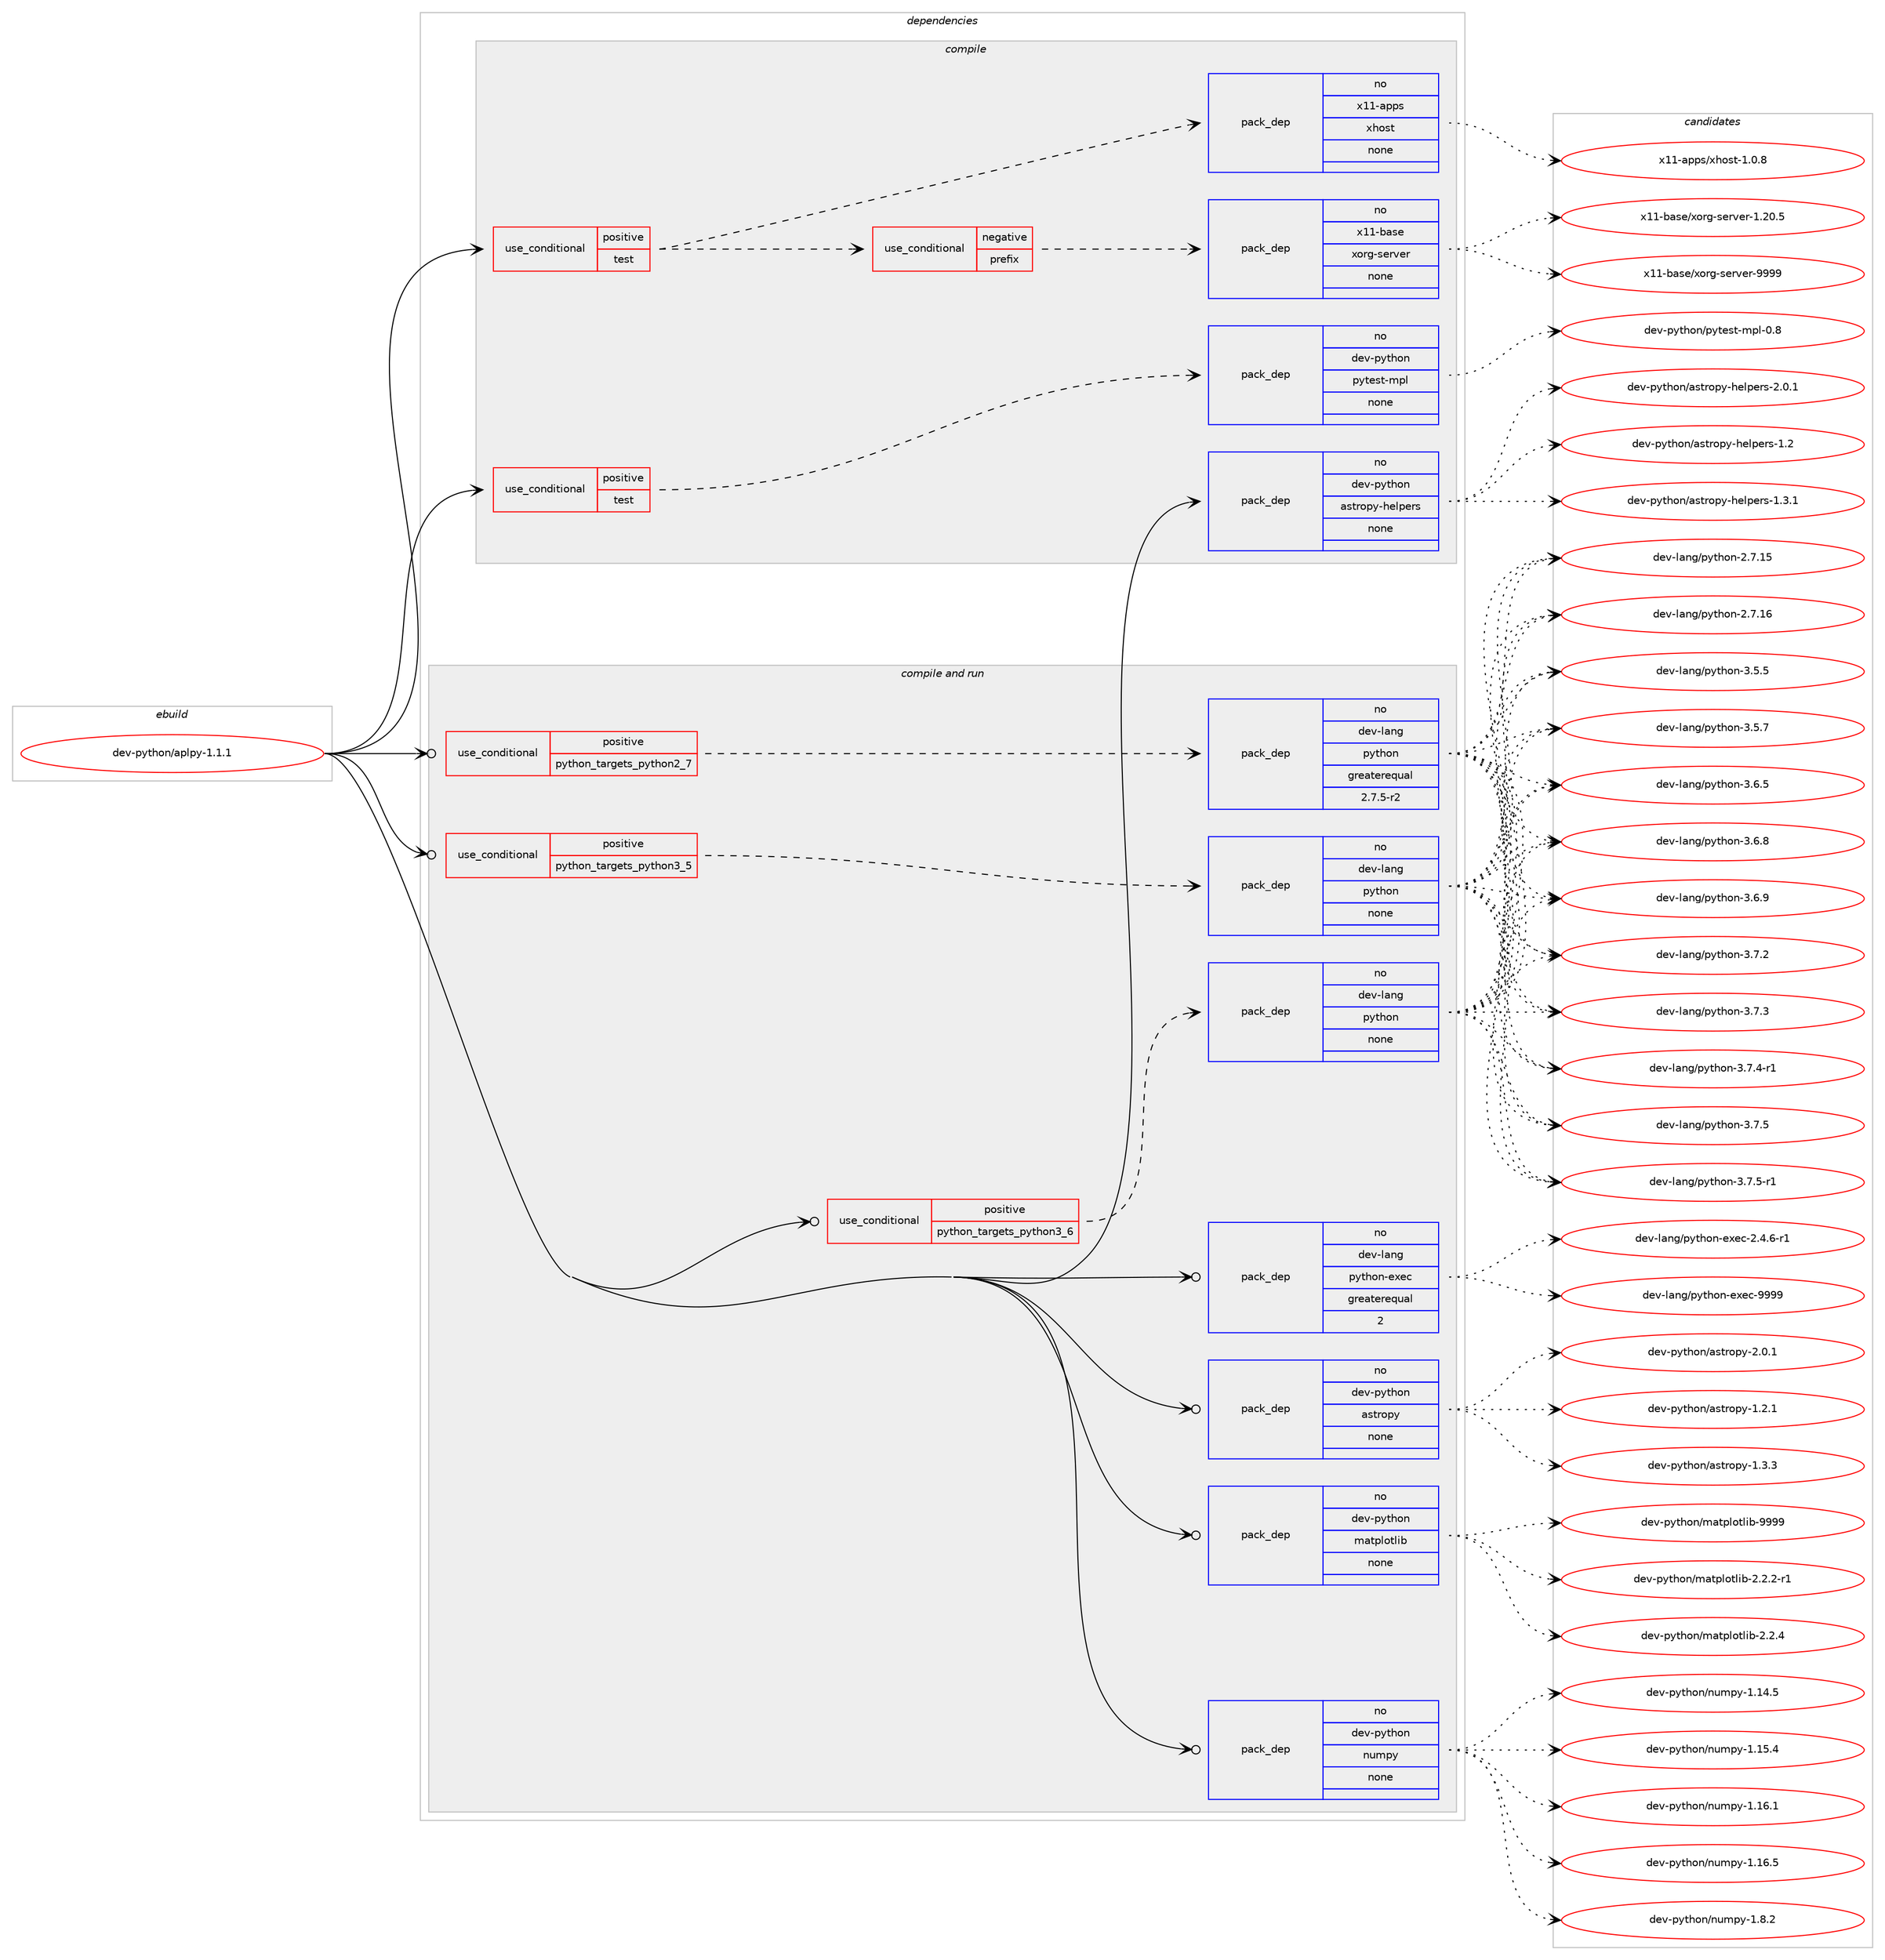 digraph prolog {

# *************
# Graph options
# *************

newrank=true;
concentrate=true;
compound=true;
graph [rankdir=LR,fontname=Helvetica,fontsize=10,ranksep=1.5];#, ranksep=2.5, nodesep=0.2];
edge  [arrowhead=vee];
node  [fontname=Helvetica,fontsize=10];

# **********
# The ebuild
# **********

subgraph cluster_leftcol {
color=gray;
rank=same;
label=<<i>ebuild</i>>;
id [label="dev-python/aplpy-1.1.1", color=red, width=4, href="../dev-python/aplpy-1.1.1.svg"];
}

# ****************
# The dependencies
# ****************

subgraph cluster_midcol {
color=gray;
label=<<i>dependencies</i>>;
subgraph cluster_compile {
fillcolor="#eeeeee";
style=filled;
label=<<i>compile</i>>;
subgraph cond136169 {
dependency594322 [label=<<TABLE BORDER="0" CELLBORDER="1" CELLSPACING="0" CELLPADDING="4"><TR><TD ROWSPAN="3" CELLPADDING="10">use_conditional</TD></TR><TR><TD>positive</TD></TR><TR><TD>test</TD></TR></TABLE>>, shape=none, color=red];
subgraph cond136170 {
dependency594323 [label=<<TABLE BORDER="0" CELLBORDER="1" CELLSPACING="0" CELLPADDING="4"><TR><TD ROWSPAN="3" CELLPADDING="10">use_conditional</TD></TR><TR><TD>negative</TD></TR><TR><TD>prefix</TD></TR></TABLE>>, shape=none, color=red];
subgraph pack446381 {
dependency594324 [label=<<TABLE BORDER="0" CELLBORDER="1" CELLSPACING="0" CELLPADDING="4" WIDTH="220"><TR><TD ROWSPAN="6" CELLPADDING="30">pack_dep</TD></TR><TR><TD WIDTH="110">no</TD></TR><TR><TD>x11-base</TD></TR><TR><TD>xorg-server</TD></TR><TR><TD>none</TD></TR><TR><TD></TD></TR></TABLE>>, shape=none, color=blue];
}
dependency594323:e -> dependency594324:w [weight=20,style="dashed",arrowhead="vee"];
}
dependency594322:e -> dependency594323:w [weight=20,style="dashed",arrowhead="vee"];
subgraph pack446382 {
dependency594325 [label=<<TABLE BORDER="0" CELLBORDER="1" CELLSPACING="0" CELLPADDING="4" WIDTH="220"><TR><TD ROWSPAN="6" CELLPADDING="30">pack_dep</TD></TR><TR><TD WIDTH="110">no</TD></TR><TR><TD>x11-apps</TD></TR><TR><TD>xhost</TD></TR><TR><TD>none</TD></TR><TR><TD></TD></TR></TABLE>>, shape=none, color=blue];
}
dependency594322:e -> dependency594325:w [weight=20,style="dashed",arrowhead="vee"];
}
id:e -> dependency594322:w [weight=20,style="solid",arrowhead="vee"];
subgraph cond136171 {
dependency594326 [label=<<TABLE BORDER="0" CELLBORDER="1" CELLSPACING="0" CELLPADDING="4"><TR><TD ROWSPAN="3" CELLPADDING="10">use_conditional</TD></TR><TR><TD>positive</TD></TR><TR><TD>test</TD></TR></TABLE>>, shape=none, color=red];
subgraph pack446383 {
dependency594327 [label=<<TABLE BORDER="0" CELLBORDER="1" CELLSPACING="0" CELLPADDING="4" WIDTH="220"><TR><TD ROWSPAN="6" CELLPADDING="30">pack_dep</TD></TR><TR><TD WIDTH="110">no</TD></TR><TR><TD>dev-python</TD></TR><TR><TD>pytest-mpl</TD></TR><TR><TD>none</TD></TR><TR><TD></TD></TR></TABLE>>, shape=none, color=blue];
}
dependency594326:e -> dependency594327:w [weight=20,style="dashed",arrowhead="vee"];
}
id:e -> dependency594326:w [weight=20,style="solid",arrowhead="vee"];
subgraph pack446384 {
dependency594328 [label=<<TABLE BORDER="0" CELLBORDER="1" CELLSPACING="0" CELLPADDING="4" WIDTH="220"><TR><TD ROWSPAN="6" CELLPADDING="30">pack_dep</TD></TR><TR><TD WIDTH="110">no</TD></TR><TR><TD>dev-python</TD></TR><TR><TD>astropy-helpers</TD></TR><TR><TD>none</TD></TR><TR><TD></TD></TR></TABLE>>, shape=none, color=blue];
}
id:e -> dependency594328:w [weight=20,style="solid",arrowhead="vee"];
}
subgraph cluster_compileandrun {
fillcolor="#eeeeee";
style=filled;
label=<<i>compile and run</i>>;
subgraph cond136172 {
dependency594329 [label=<<TABLE BORDER="0" CELLBORDER="1" CELLSPACING="0" CELLPADDING="4"><TR><TD ROWSPAN="3" CELLPADDING="10">use_conditional</TD></TR><TR><TD>positive</TD></TR><TR><TD>python_targets_python2_7</TD></TR></TABLE>>, shape=none, color=red];
subgraph pack446385 {
dependency594330 [label=<<TABLE BORDER="0" CELLBORDER="1" CELLSPACING="0" CELLPADDING="4" WIDTH="220"><TR><TD ROWSPAN="6" CELLPADDING="30">pack_dep</TD></TR><TR><TD WIDTH="110">no</TD></TR><TR><TD>dev-lang</TD></TR><TR><TD>python</TD></TR><TR><TD>greaterequal</TD></TR><TR><TD>2.7.5-r2</TD></TR></TABLE>>, shape=none, color=blue];
}
dependency594329:e -> dependency594330:w [weight=20,style="dashed",arrowhead="vee"];
}
id:e -> dependency594329:w [weight=20,style="solid",arrowhead="odotvee"];
subgraph cond136173 {
dependency594331 [label=<<TABLE BORDER="0" CELLBORDER="1" CELLSPACING="0" CELLPADDING="4"><TR><TD ROWSPAN="3" CELLPADDING="10">use_conditional</TD></TR><TR><TD>positive</TD></TR><TR><TD>python_targets_python3_5</TD></TR></TABLE>>, shape=none, color=red];
subgraph pack446386 {
dependency594332 [label=<<TABLE BORDER="0" CELLBORDER="1" CELLSPACING="0" CELLPADDING="4" WIDTH="220"><TR><TD ROWSPAN="6" CELLPADDING="30">pack_dep</TD></TR><TR><TD WIDTH="110">no</TD></TR><TR><TD>dev-lang</TD></TR><TR><TD>python</TD></TR><TR><TD>none</TD></TR><TR><TD></TD></TR></TABLE>>, shape=none, color=blue];
}
dependency594331:e -> dependency594332:w [weight=20,style="dashed",arrowhead="vee"];
}
id:e -> dependency594331:w [weight=20,style="solid",arrowhead="odotvee"];
subgraph cond136174 {
dependency594333 [label=<<TABLE BORDER="0" CELLBORDER="1" CELLSPACING="0" CELLPADDING="4"><TR><TD ROWSPAN="3" CELLPADDING="10">use_conditional</TD></TR><TR><TD>positive</TD></TR><TR><TD>python_targets_python3_6</TD></TR></TABLE>>, shape=none, color=red];
subgraph pack446387 {
dependency594334 [label=<<TABLE BORDER="0" CELLBORDER="1" CELLSPACING="0" CELLPADDING="4" WIDTH="220"><TR><TD ROWSPAN="6" CELLPADDING="30">pack_dep</TD></TR><TR><TD WIDTH="110">no</TD></TR><TR><TD>dev-lang</TD></TR><TR><TD>python</TD></TR><TR><TD>none</TD></TR><TR><TD></TD></TR></TABLE>>, shape=none, color=blue];
}
dependency594333:e -> dependency594334:w [weight=20,style="dashed",arrowhead="vee"];
}
id:e -> dependency594333:w [weight=20,style="solid",arrowhead="odotvee"];
subgraph pack446388 {
dependency594335 [label=<<TABLE BORDER="0" CELLBORDER="1" CELLSPACING="0" CELLPADDING="4" WIDTH="220"><TR><TD ROWSPAN="6" CELLPADDING="30">pack_dep</TD></TR><TR><TD WIDTH="110">no</TD></TR><TR><TD>dev-lang</TD></TR><TR><TD>python-exec</TD></TR><TR><TD>greaterequal</TD></TR><TR><TD>2</TD></TR></TABLE>>, shape=none, color=blue];
}
id:e -> dependency594335:w [weight=20,style="solid",arrowhead="odotvee"];
subgraph pack446389 {
dependency594336 [label=<<TABLE BORDER="0" CELLBORDER="1" CELLSPACING="0" CELLPADDING="4" WIDTH="220"><TR><TD ROWSPAN="6" CELLPADDING="30">pack_dep</TD></TR><TR><TD WIDTH="110">no</TD></TR><TR><TD>dev-python</TD></TR><TR><TD>astropy</TD></TR><TR><TD>none</TD></TR><TR><TD></TD></TR></TABLE>>, shape=none, color=blue];
}
id:e -> dependency594336:w [weight=20,style="solid",arrowhead="odotvee"];
subgraph pack446390 {
dependency594337 [label=<<TABLE BORDER="0" CELLBORDER="1" CELLSPACING="0" CELLPADDING="4" WIDTH="220"><TR><TD ROWSPAN="6" CELLPADDING="30">pack_dep</TD></TR><TR><TD WIDTH="110">no</TD></TR><TR><TD>dev-python</TD></TR><TR><TD>matplotlib</TD></TR><TR><TD>none</TD></TR><TR><TD></TD></TR></TABLE>>, shape=none, color=blue];
}
id:e -> dependency594337:w [weight=20,style="solid",arrowhead="odotvee"];
subgraph pack446391 {
dependency594338 [label=<<TABLE BORDER="0" CELLBORDER="1" CELLSPACING="0" CELLPADDING="4" WIDTH="220"><TR><TD ROWSPAN="6" CELLPADDING="30">pack_dep</TD></TR><TR><TD WIDTH="110">no</TD></TR><TR><TD>dev-python</TD></TR><TR><TD>numpy</TD></TR><TR><TD>none</TD></TR><TR><TD></TD></TR></TABLE>>, shape=none, color=blue];
}
id:e -> dependency594338:w [weight=20,style="solid",arrowhead="odotvee"];
}
subgraph cluster_run {
fillcolor="#eeeeee";
style=filled;
label=<<i>run</i>>;
}
}

# **************
# The candidates
# **************

subgraph cluster_choices {
rank=same;
color=gray;
label=<<i>candidates</i>>;

subgraph choice446381 {
color=black;
nodesep=1;
choice1204949459897115101471201111141034511510111411810111445494650484653 [label="x11-base/xorg-server-1.20.5", color=red, width=4,href="../x11-base/xorg-server-1.20.5.svg"];
choice120494945989711510147120111114103451151011141181011144557575757 [label="x11-base/xorg-server-9999", color=red, width=4,href="../x11-base/xorg-server-9999.svg"];
dependency594324:e -> choice1204949459897115101471201111141034511510111411810111445494650484653:w [style=dotted,weight="100"];
dependency594324:e -> choice120494945989711510147120111114103451151011141181011144557575757:w [style=dotted,weight="100"];
}
subgraph choice446382 {
color=black;
nodesep=1;
choice1204949459711211211547120104111115116454946484656 [label="x11-apps/xhost-1.0.8", color=red, width=4,href="../x11-apps/xhost-1.0.8.svg"];
dependency594325:e -> choice1204949459711211211547120104111115116454946484656:w [style=dotted,weight="100"];
}
subgraph choice446383 {
color=black;
nodesep=1;
choice10010111845112121116104111110471121211161011151164510911210845484656 [label="dev-python/pytest-mpl-0.8", color=red, width=4,href="../dev-python/pytest-mpl-0.8.svg"];
dependency594327:e -> choice10010111845112121116104111110471121211161011151164510911210845484656:w [style=dotted,weight="100"];
}
subgraph choice446384 {
color=black;
nodesep=1;
choice1001011184511212111610411111047971151161141111121214510410110811210111411545494650 [label="dev-python/astropy-helpers-1.2", color=red, width=4,href="../dev-python/astropy-helpers-1.2.svg"];
choice10010111845112121116104111110479711511611411111212145104101108112101114115454946514649 [label="dev-python/astropy-helpers-1.3.1", color=red, width=4,href="../dev-python/astropy-helpers-1.3.1.svg"];
choice10010111845112121116104111110479711511611411111212145104101108112101114115455046484649 [label="dev-python/astropy-helpers-2.0.1", color=red, width=4,href="../dev-python/astropy-helpers-2.0.1.svg"];
dependency594328:e -> choice1001011184511212111610411111047971151161141111121214510410110811210111411545494650:w [style=dotted,weight="100"];
dependency594328:e -> choice10010111845112121116104111110479711511611411111212145104101108112101114115454946514649:w [style=dotted,weight="100"];
dependency594328:e -> choice10010111845112121116104111110479711511611411111212145104101108112101114115455046484649:w [style=dotted,weight="100"];
}
subgraph choice446385 {
color=black;
nodesep=1;
choice10010111845108971101034711212111610411111045504655464953 [label="dev-lang/python-2.7.15", color=red, width=4,href="../dev-lang/python-2.7.15.svg"];
choice10010111845108971101034711212111610411111045504655464954 [label="dev-lang/python-2.7.16", color=red, width=4,href="../dev-lang/python-2.7.16.svg"];
choice100101118451089711010347112121116104111110455146534653 [label="dev-lang/python-3.5.5", color=red, width=4,href="../dev-lang/python-3.5.5.svg"];
choice100101118451089711010347112121116104111110455146534655 [label="dev-lang/python-3.5.7", color=red, width=4,href="../dev-lang/python-3.5.7.svg"];
choice100101118451089711010347112121116104111110455146544653 [label="dev-lang/python-3.6.5", color=red, width=4,href="../dev-lang/python-3.6.5.svg"];
choice100101118451089711010347112121116104111110455146544656 [label="dev-lang/python-3.6.8", color=red, width=4,href="../dev-lang/python-3.6.8.svg"];
choice100101118451089711010347112121116104111110455146544657 [label="dev-lang/python-3.6.9", color=red, width=4,href="../dev-lang/python-3.6.9.svg"];
choice100101118451089711010347112121116104111110455146554650 [label="dev-lang/python-3.7.2", color=red, width=4,href="../dev-lang/python-3.7.2.svg"];
choice100101118451089711010347112121116104111110455146554651 [label="dev-lang/python-3.7.3", color=red, width=4,href="../dev-lang/python-3.7.3.svg"];
choice1001011184510897110103471121211161041111104551465546524511449 [label="dev-lang/python-3.7.4-r1", color=red, width=4,href="../dev-lang/python-3.7.4-r1.svg"];
choice100101118451089711010347112121116104111110455146554653 [label="dev-lang/python-3.7.5", color=red, width=4,href="../dev-lang/python-3.7.5.svg"];
choice1001011184510897110103471121211161041111104551465546534511449 [label="dev-lang/python-3.7.5-r1", color=red, width=4,href="../dev-lang/python-3.7.5-r1.svg"];
dependency594330:e -> choice10010111845108971101034711212111610411111045504655464953:w [style=dotted,weight="100"];
dependency594330:e -> choice10010111845108971101034711212111610411111045504655464954:w [style=dotted,weight="100"];
dependency594330:e -> choice100101118451089711010347112121116104111110455146534653:w [style=dotted,weight="100"];
dependency594330:e -> choice100101118451089711010347112121116104111110455146534655:w [style=dotted,weight="100"];
dependency594330:e -> choice100101118451089711010347112121116104111110455146544653:w [style=dotted,weight="100"];
dependency594330:e -> choice100101118451089711010347112121116104111110455146544656:w [style=dotted,weight="100"];
dependency594330:e -> choice100101118451089711010347112121116104111110455146544657:w [style=dotted,weight="100"];
dependency594330:e -> choice100101118451089711010347112121116104111110455146554650:w [style=dotted,weight="100"];
dependency594330:e -> choice100101118451089711010347112121116104111110455146554651:w [style=dotted,weight="100"];
dependency594330:e -> choice1001011184510897110103471121211161041111104551465546524511449:w [style=dotted,weight="100"];
dependency594330:e -> choice100101118451089711010347112121116104111110455146554653:w [style=dotted,weight="100"];
dependency594330:e -> choice1001011184510897110103471121211161041111104551465546534511449:w [style=dotted,weight="100"];
}
subgraph choice446386 {
color=black;
nodesep=1;
choice10010111845108971101034711212111610411111045504655464953 [label="dev-lang/python-2.7.15", color=red, width=4,href="../dev-lang/python-2.7.15.svg"];
choice10010111845108971101034711212111610411111045504655464954 [label="dev-lang/python-2.7.16", color=red, width=4,href="../dev-lang/python-2.7.16.svg"];
choice100101118451089711010347112121116104111110455146534653 [label="dev-lang/python-3.5.5", color=red, width=4,href="../dev-lang/python-3.5.5.svg"];
choice100101118451089711010347112121116104111110455146534655 [label="dev-lang/python-3.5.7", color=red, width=4,href="../dev-lang/python-3.5.7.svg"];
choice100101118451089711010347112121116104111110455146544653 [label="dev-lang/python-3.6.5", color=red, width=4,href="../dev-lang/python-3.6.5.svg"];
choice100101118451089711010347112121116104111110455146544656 [label="dev-lang/python-3.6.8", color=red, width=4,href="../dev-lang/python-3.6.8.svg"];
choice100101118451089711010347112121116104111110455146544657 [label="dev-lang/python-3.6.9", color=red, width=4,href="../dev-lang/python-3.6.9.svg"];
choice100101118451089711010347112121116104111110455146554650 [label="dev-lang/python-3.7.2", color=red, width=4,href="../dev-lang/python-3.7.2.svg"];
choice100101118451089711010347112121116104111110455146554651 [label="dev-lang/python-3.7.3", color=red, width=4,href="../dev-lang/python-3.7.3.svg"];
choice1001011184510897110103471121211161041111104551465546524511449 [label="dev-lang/python-3.7.4-r1", color=red, width=4,href="../dev-lang/python-3.7.4-r1.svg"];
choice100101118451089711010347112121116104111110455146554653 [label="dev-lang/python-3.7.5", color=red, width=4,href="../dev-lang/python-3.7.5.svg"];
choice1001011184510897110103471121211161041111104551465546534511449 [label="dev-lang/python-3.7.5-r1", color=red, width=4,href="../dev-lang/python-3.7.5-r1.svg"];
dependency594332:e -> choice10010111845108971101034711212111610411111045504655464953:w [style=dotted,weight="100"];
dependency594332:e -> choice10010111845108971101034711212111610411111045504655464954:w [style=dotted,weight="100"];
dependency594332:e -> choice100101118451089711010347112121116104111110455146534653:w [style=dotted,weight="100"];
dependency594332:e -> choice100101118451089711010347112121116104111110455146534655:w [style=dotted,weight="100"];
dependency594332:e -> choice100101118451089711010347112121116104111110455146544653:w [style=dotted,weight="100"];
dependency594332:e -> choice100101118451089711010347112121116104111110455146544656:w [style=dotted,weight="100"];
dependency594332:e -> choice100101118451089711010347112121116104111110455146544657:w [style=dotted,weight="100"];
dependency594332:e -> choice100101118451089711010347112121116104111110455146554650:w [style=dotted,weight="100"];
dependency594332:e -> choice100101118451089711010347112121116104111110455146554651:w [style=dotted,weight="100"];
dependency594332:e -> choice1001011184510897110103471121211161041111104551465546524511449:w [style=dotted,weight="100"];
dependency594332:e -> choice100101118451089711010347112121116104111110455146554653:w [style=dotted,weight="100"];
dependency594332:e -> choice1001011184510897110103471121211161041111104551465546534511449:w [style=dotted,weight="100"];
}
subgraph choice446387 {
color=black;
nodesep=1;
choice10010111845108971101034711212111610411111045504655464953 [label="dev-lang/python-2.7.15", color=red, width=4,href="../dev-lang/python-2.7.15.svg"];
choice10010111845108971101034711212111610411111045504655464954 [label="dev-lang/python-2.7.16", color=red, width=4,href="../dev-lang/python-2.7.16.svg"];
choice100101118451089711010347112121116104111110455146534653 [label="dev-lang/python-3.5.5", color=red, width=4,href="../dev-lang/python-3.5.5.svg"];
choice100101118451089711010347112121116104111110455146534655 [label="dev-lang/python-3.5.7", color=red, width=4,href="../dev-lang/python-3.5.7.svg"];
choice100101118451089711010347112121116104111110455146544653 [label="dev-lang/python-3.6.5", color=red, width=4,href="../dev-lang/python-3.6.5.svg"];
choice100101118451089711010347112121116104111110455146544656 [label="dev-lang/python-3.6.8", color=red, width=4,href="../dev-lang/python-3.6.8.svg"];
choice100101118451089711010347112121116104111110455146544657 [label="dev-lang/python-3.6.9", color=red, width=4,href="../dev-lang/python-3.6.9.svg"];
choice100101118451089711010347112121116104111110455146554650 [label="dev-lang/python-3.7.2", color=red, width=4,href="../dev-lang/python-3.7.2.svg"];
choice100101118451089711010347112121116104111110455146554651 [label="dev-lang/python-3.7.3", color=red, width=4,href="../dev-lang/python-3.7.3.svg"];
choice1001011184510897110103471121211161041111104551465546524511449 [label="dev-lang/python-3.7.4-r1", color=red, width=4,href="../dev-lang/python-3.7.4-r1.svg"];
choice100101118451089711010347112121116104111110455146554653 [label="dev-lang/python-3.7.5", color=red, width=4,href="../dev-lang/python-3.7.5.svg"];
choice1001011184510897110103471121211161041111104551465546534511449 [label="dev-lang/python-3.7.5-r1", color=red, width=4,href="../dev-lang/python-3.7.5-r1.svg"];
dependency594334:e -> choice10010111845108971101034711212111610411111045504655464953:w [style=dotted,weight="100"];
dependency594334:e -> choice10010111845108971101034711212111610411111045504655464954:w [style=dotted,weight="100"];
dependency594334:e -> choice100101118451089711010347112121116104111110455146534653:w [style=dotted,weight="100"];
dependency594334:e -> choice100101118451089711010347112121116104111110455146534655:w [style=dotted,weight="100"];
dependency594334:e -> choice100101118451089711010347112121116104111110455146544653:w [style=dotted,weight="100"];
dependency594334:e -> choice100101118451089711010347112121116104111110455146544656:w [style=dotted,weight="100"];
dependency594334:e -> choice100101118451089711010347112121116104111110455146544657:w [style=dotted,weight="100"];
dependency594334:e -> choice100101118451089711010347112121116104111110455146554650:w [style=dotted,weight="100"];
dependency594334:e -> choice100101118451089711010347112121116104111110455146554651:w [style=dotted,weight="100"];
dependency594334:e -> choice1001011184510897110103471121211161041111104551465546524511449:w [style=dotted,weight="100"];
dependency594334:e -> choice100101118451089711010347112121116104111110455146554653:w [style=dotted,weight="100"];
dependency594334:e -> choice1001011184510897110103471121211161041111104551465546534511449:w [style=dotted,weight="100"];
}
subgraph choice446388 {
color=black;
nodesep=1;
choice10010111845108971101034711212111610411111045101120101994550465246544511449 [label="dev-lang/python-exec-2.4.6-r1", color=red, width=4,href="../dev-lang/python-exec-2.4.6-r1.svg"];
choice10010111845108971101034711212111610411111045101120101994557575757 [label="dev-lang/python-exec-9999", color=red, width=4,href="../dev-lang/python-exec-9999.svg"];
dependency594335:e -> choice10010111845108971101034711212111610411111045101120101994550465246544511449:w [style=dotted,weight="100"];
dependency594335:e -> choice10010111845108971101034711212111610411111045101120101994557575757:w [style=dotted,weight="100"];
}
subgraph choice446389 {
color=black;
nodesep=1;
choice100101118451121211161041111104797115116114111112121454946504649 [label="dev-python/astropy-1.2.1", color=red, width=4,href="../dev-python/astropy-1.2.1.svg"];
choice100101118451121211161041111104797115116114111112121454946514651 [label="dev-python/astropy-1.3.3", color=red, width=4,href="../dev-python/astropy-1.3.3.svg"];
choice100101118451121211161041111104797115116114111112121455046484649 [label="dev-python/astropy-2.0.1", color=red, width=4,href="../dev-python/astropy-2.0.1.svg"];
dependency594336:e -> choice100101118451121211161041111104797115116114111112121454946504649:w [style=dotted,weight="100"];
dependency594336:e -> choice100101118451121211161041111104797115116114111112121454946514651:w [style=dotted,weight="100"];
dependency594336:e -> choice100101118451121211161041111104797115116114111112121455046484649:w [style=dotted,weight="100"];
}
subgraph choice446390 {
color=black;
nodesep=1;
choice100101118451121211161041111104710997116112108111116108105984550465046504511449 [label="dev-python/matplotlib-2.2.2-r1", color=red, width=4,href="../dev-python/matplotlib-2.2.2-r1.svg"];
choice10010111845112121116104111110471099711611210811111610810598455046504652 [label="dev-python/matplotlib-2.2.4", color=red, width=4,href="../dev-python/matplotlib-2.2.4.svg"];
choice100101118451121211161041111104710997116112108111116108105984557575757 [label="dev-python/matplotlib-9999", color=red, width=4,href="../dev-python/matplotlib-9999.svg"];
dependency594337:e -> choice100101118451121211161041111104710997116112108111116108105984550465046504511449:w [style=dotted,weight="100"];
dependency594337:e -> choice10010111845112121116104111110471099711611210811111610810598455046504652:w [style=dotted,weight="100"];
dependency594337:e -> choice100101118451121211161041111104710997116112108111116108105984557575757:w [style=dotted,weight="100"];
}
subgraph choice446391 {
color=black;
nodesep=1;
choice100101118451121211161041111104711011710911212145494649524653 [label="dev-python/numpy-1.14.5", color=red, width=4,href="../dev-python/numpy-1.14.5.svg"];
choice100101118451121211161041111104711011710911212145494649534652 [label="dev-python/numpy-1.15.4", color=red, width=4,href="../dev-python/numpy-1.15.4.svg"];
choice100101118451121211161041111104711011710911212145494649544649 [label="dev-python/numpy-1.16.1", color=red, width=4,href="../dev-python/numpy-1.16.1.svg"];
choice100101118451121211161041111104711011710911212145494649544653 [label="dev-python/numpy-1.16.5", color=red, width=4,href="../dev-python/numpy-1.16.5.svg"];
choice1001011184511212111610411111047110117109112121454946564650 [label="dev-python/numpy-1.8.2", color=red, width=4,href="../dev-python/numpy-1.8.2.svg"];
dependency594338:e -> choice100101118451121211161041111104711011710911212145494649524653:w [style=dotted,weight="100"];
dependency594338:e -> choice100101118451121211161041111104711011710911212145494649534652:w [style=dotted,weight="100"];
dependency594338:e -> choice100101118451121211161041111104711011710911212145494649544649:w [style=dotted,weight="100"];
dependency594338:e -> choice100101118451121211161041111104711011710911212145494649544653:w [style=dotted,weight="100"];
dependency594338:e -> choice1001011184511212111610411111047110117109112121454946564650:w [style=dotted,weight="100"];
}
}

}
